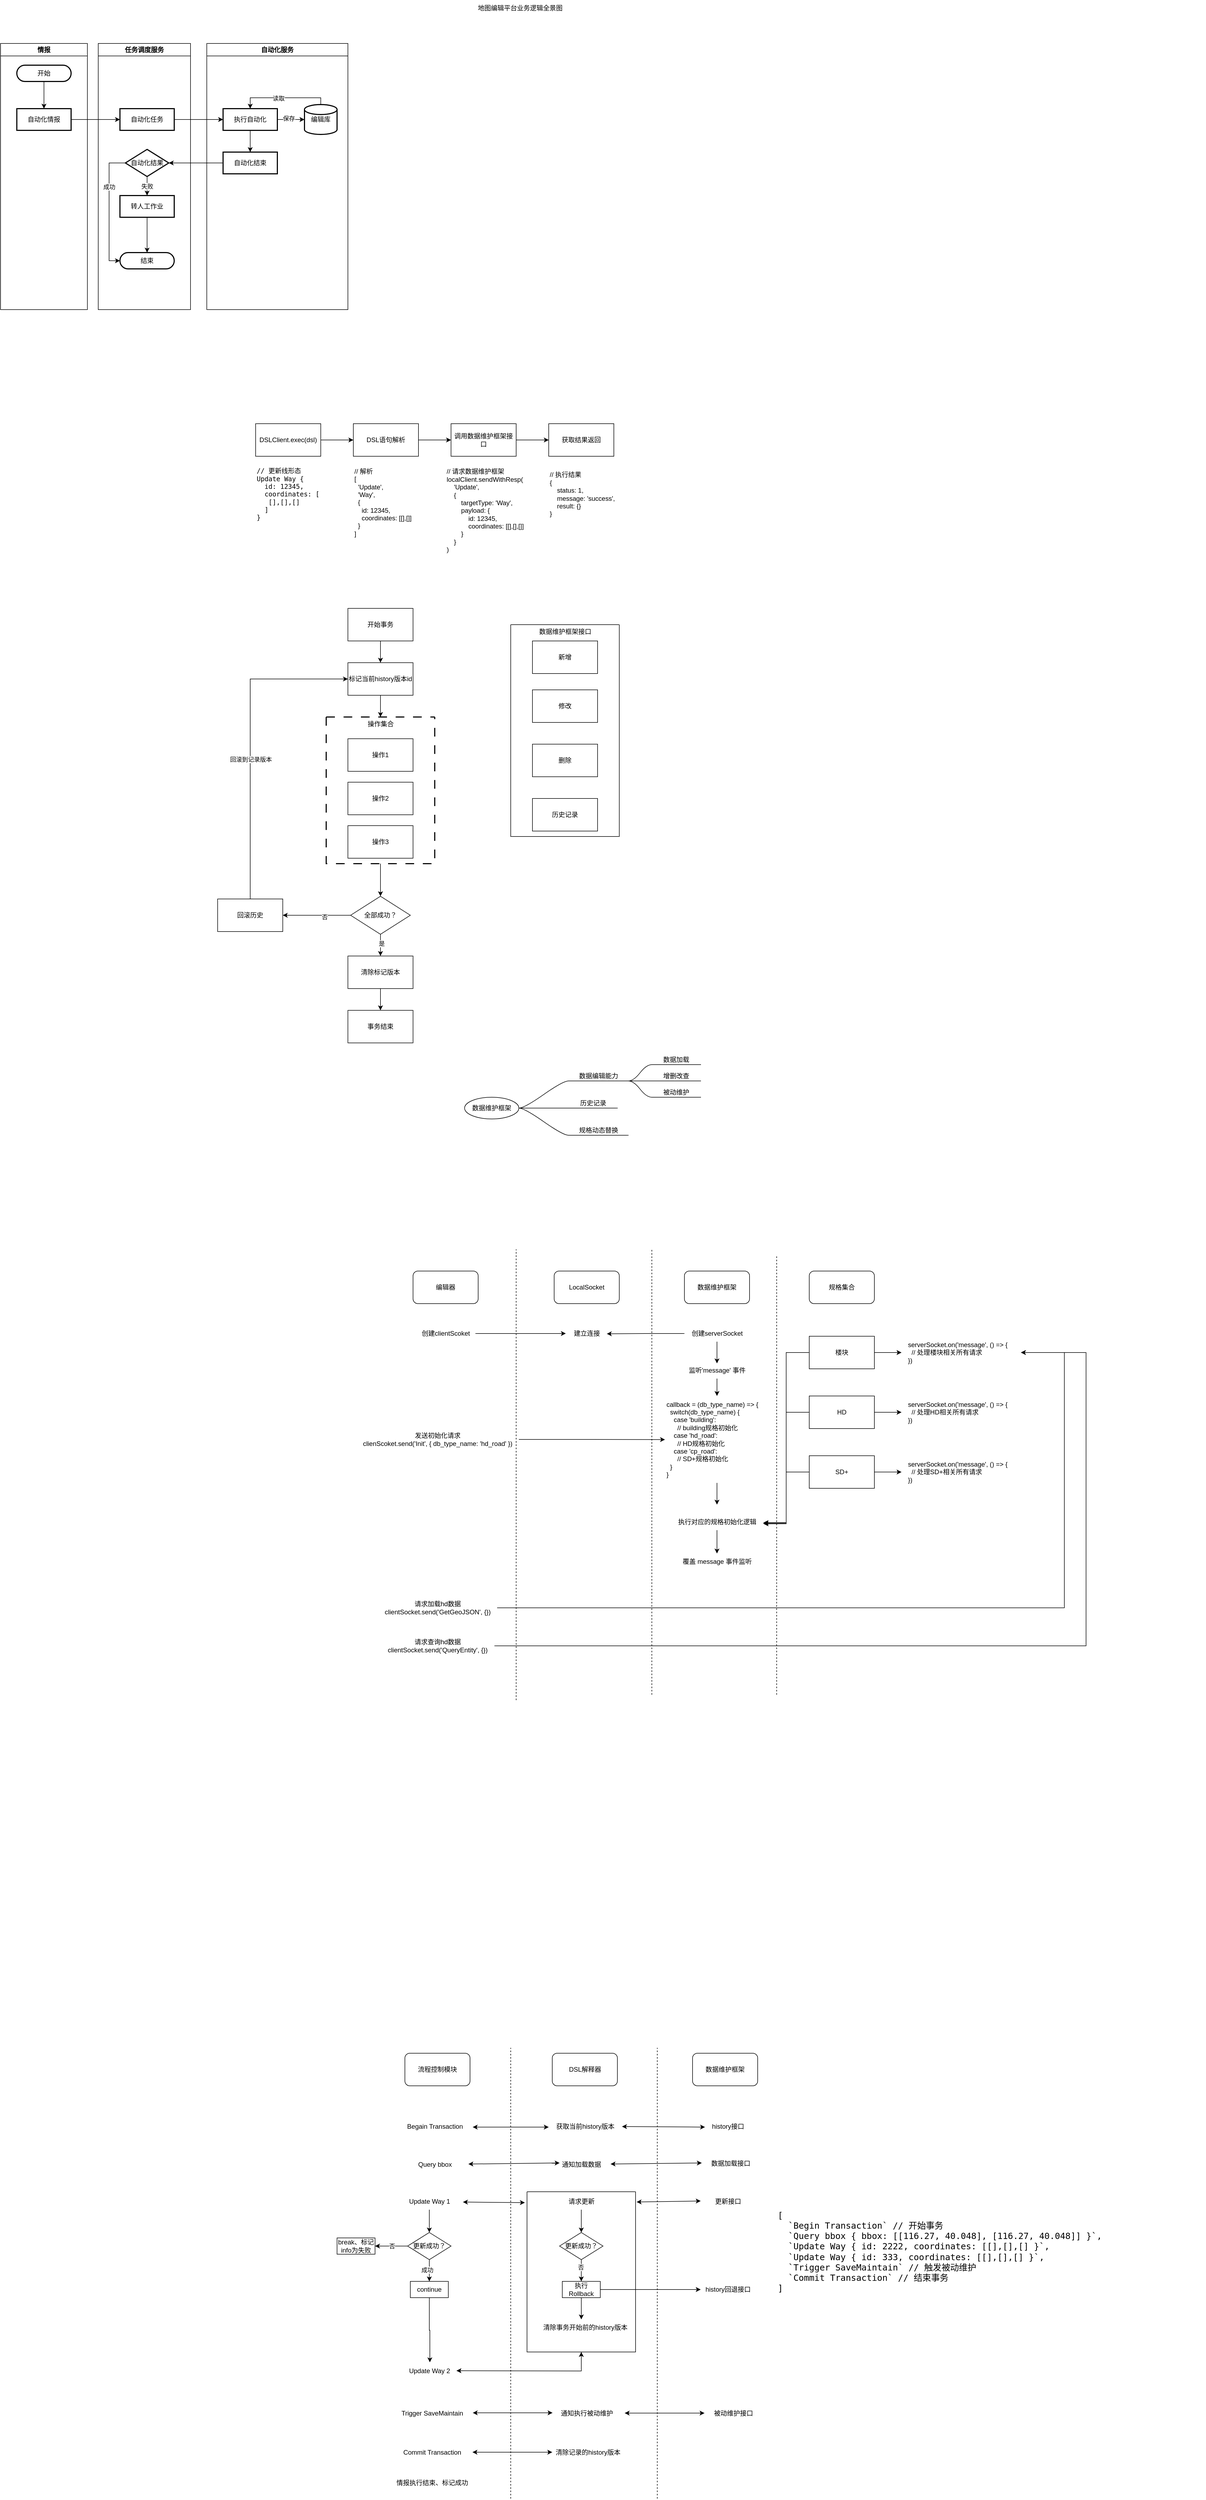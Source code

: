 <mxfile version="22.0.4" type="github">
  <diagram name="第 1 页" id="Mr3F32Vz5_e6f7zOzEb5">
    <mxGraphModel dx="1646" dy="790" grid="1" gridSize="10" guides="1" tooltips="1" connect="1" arrows="1" fold="1" page="0" pageScale="1" pageWidth="827" pageHeight="1169" math="0" shadow="0">
      <root>
        <mxCell id="0" />
        <mxCell id="1" parent="0" />
        <mxCell id="P0V6F3eWlAmmfz8dkcAB-1" value="情报" style="swimlane;whiteSpace=wrap;html=1;" parent="1" vertex="1">
          <mxGeometry x="90" y="200" width="160" height="490" as="geometry" />
        </mxCell>
        <mxCell id="P0V6F3eWlAmmfz8dkcAB-6" value="" style="edgeStyle=orthogonalEdgeStyle;rounded=0;orthogonalLoop=1;jettySize=auto;html=1;exitX=0.5;exitY=0.5;exitDx=0;exitDy=15;exitPerimeter=0;" parent="P0V6F3eWlAmmfz8dkcAB-1" source="P0V6F3eWlAmmfz8dkcAB-20" target="P0V6F3eWlAmmfz8dkcAB-5" edge="1">
          <mxGeometry relative="1" as="geometry">
            <mxPoint x="80" y="90" as="sourcePoint" />
          </mxGeometry>
        </mxCell>
        <mxCell id="P0V6F3eWlAmmfz8dkcAB-5" value="自动化情报" style="whiteSpace=wrap;html=1;strokeWidth=2;" parent="P0V6F3eWlAmmfz8dkcAB-1" vertex="1">
          <mxGeometry x="30" y="120" width="100" height="40" as="geometry" />
        </mxCell>
        <mxCell id="P0V6F3eWlAmmfz8dkcAB-20" value="开始" style="html=1;dashed=0;whiteSpace=wrap;shape=mxgraph.dfd.start;strokeWidth=2;" parent="P0V6F3eWlAmmfz8dkcAB-1" vertex="1">
          <mxGeometry x="30" y="40" width="100" height="30" as="geometry" />
        </mxCell>
        <mxCell id="P0V6F3eWlAmmfz8dkcAB-2" value="任务调度服务" style="swimlane;whiteSpace=wrap;html=1;" parent="1" vertex="1">
          <mxGeometry x="270" y="200" width="170" height="490" as="geometry" />
        </mxCell>
        <mxCell id="P0V6F3eWlAmmfz8dkcAB-9" value="自动化任务" style="whiteSpace=wrap;html=1;strokeWidth=2;" parent="P0V6F3eWlAmmfz8dkcAB-2" vertex="1">
          <mxGeometry x="40" y="120" width="100" height="40" as="geometry" />
        </mxCell>
        <mxCell id="P0V6F3eWlAmmfz8dkcAB-38" value="失败" style="edgeStyle=orthogonalEdgeStyle;rounded=0;orthogonalLoop=1;jettySize=auto;html=1;entryX=0.5;entryY=0;entryDx=0;entryDy=0;" parent="P0V6F3eWlAmmfz8dkcAB-2" source="P0V6F3eWlAmmfz8dkcAB-15" target="P0V6F3eWlAmmfz8dkcAB-16" edge="1">
          <mxGeometry relative="1" as="geometry" />
        </mxCell>
        <mxCell id="P0V6F3eWlAmmfz8dkcAB-39" style="edgeStyle=orthogonalEdgeStyle;rounded=0;orthogonalLoop=1;jettySize=auto;html=1;entryX=0;entryY=0.5;entryDx=0;entryDy=0;entryPerimeter=0;" parent="P0V6F3eWlAmmfz8dkcAB-2" source="P0V6F3eWlAmmfz8dkcAB-15" target="P0V6F3eWlAmmfz8dkcAB-25" edge="1">
          <mxGeometry relative="1" as="geometry">
            <mxPoint x="40" y="380" as="targetPoint" />
            <Array as="points">
              <mxPoint x="20" y="220" />
              <mxPoint x="20" y="400" />
            </Array>
          </mxGeometry>
        </mxCell>
        <mxCell id="P0V6F3eWlAmmfz8dkcAB-42" value="成功" style="edgeLabel;html=1;align=center;verticalAlign=middle;resizable=0;points=[];" parent="P0V6F3eWlAmmfz8dkcAB-39" vertex="1" connectable="0">
          <mxGeometry x="-0.362" relative="1" as="geometry">
            <mxPoint as="offset" />
          </mxGeometry>
        </mxCell>
        <mxCell id="P0V6F3eWlAmmfz8dkcAB-15" value="自动化结果" style="rhombus;whiteSpace=wrap;html=1;strokeWidth=2;" parent="P0V6F3eWlAmmfz8dkcAB-2" vertex="1">
          <mxGeometry x="50" y="195" width="80" height="50" as="geometry" />
        </mxCell>
        <mxCell id="P0V6F3eWlAmmfz8dkcAB-40" style="edgeStyle=orthogonalEdgeStyle;rounded=0;orthogonalLoop=1;jettySize=auto;html=1;entryX=0.5;entryY=0.5;entryDx=0;entryDy=-15;entryPerimeter=0;" parent="P0V6F3eWlAmmfz8dkcAB-2" source="P0V6F3eWlAmmfz8dkcAB-16" target="P0V6F3eWlAmmfz8dkcAB-25" edge="1">
          <mxGeometry relative="1" as="geometry">
            <mxPoint x="90" y="360" as="targetPoint" />
          </mxGeometry>
        </mxCell>
        <mxCell id="P0V6F3eWlAmmfz8dkcAB-16" value="转人工作业" style="whiteSpace=wrap;html=1;strokeWidth=2;" parent="P0V6F3eWlAmmfz8dkcAB-2" vertex="1">
          <mxGeometry x="40" y="280" width="100" height="40" as="geometry" />
        </mxCell>
        <mxCell id="P0V6F3eWlAmmfz8dkcAB-25" value="结束" style="html=1;dashed=0;whiteSpace=wrap;shape=mxgraph.dfd.start;strokeWidth=2;" parent="P0V6F3eWlAmmfz8dkcAB-2" vertex="1">
          <mxGeometry x="40" y="385" width="100" height="30" as="geometry" />
        </mxCell>
        <mxCell id="P0V6F3eWlAmmfz8dkcAB-3" value="自动化服务" style="swimlane;whiteSpace=wrap;html=1;" parent="1" vertex="1">
          <mxGeometry x="470" y="200" width="260" height="490" as="geometry" />
        </mxCell>
        <mxCell id="P0V6F3eWlAmmfz8dkcAB-36" style="edgeStyle=orthogonalEdgeStyle;rounded=0;orthogonalLoop=1;jettySize=auto;html=1;entryX=0.5;entryY=0;entryDx=0;entryDy=0;" parent="P0V6F3eWlAmmfz8dkcAB-3" source="P0V6F3eWlAmmfz8dkcAB-10" target="P0V6F3eWlAmmfz8dkcAB-13" edge="1">
          <mxGeometry relative="1" as="geometry" />
        </mxCell>
        <mxCell id="P0V6F3eWlAmmfz8dkcAB-10" value="执行自动化" style="whiteSpace=wrap;html=1;strokeWidth=2;" parent="P0V6F3eWlAmmfz8dkcAB-3" vertex="1">
          <mxGeometry x="30" y="120" width="100" height="40" as="geometry" />
        </mxCell>
        <mxCell id="P0V6F3eWlAmmfz8dkcAB-32" style="edgeStyle=orthogonalEdgeStyle;rounded=0;orthogonalLoop=1;jettySize=auto;html=1;entryX=0.5;entryY=0;entryDx=0;entryDy=0;" parent="P0V6F3eWlAmmfz8dkcAB-3" source="P0V6F3eWlAmmfz8dkcAB-12" target="P0V6F3eWlAmmfz8dkcAB-10" edge="1">
          <mxGeometry relative="1" as="geometry">
            <Array as="points">
              <mxPoint x="210" y="100" />
              <mxPoint x="80" y="100" />
            </Array>
          </mxGeometry>
        </mxCell>
        <mxCell id="P0V6F3eWlAmmfz8dkcAB-33" value="读取" style="edgeLabel;html=1;align=center;verticalAlign=middle;resizable=0;points=[];" parent="P0V6F3eWlAmmfz8dkcAB-32" vertex="1" connectable="0">
          <mxGeometry x="0.118" y="1" relative="1" as="geometry">
            <mxPoint as="offset" />
          </mxGeometry>
        </mxCell>
        <mxCell id="P0V6F3eWlAmmfz8dkcAB-12" value="编辑库" style="strokeWidth=2;html=1;shape=mxgraph.flowchart.database;whiteSpace=wrap;" parent="P0V6F3eWlAmmfz8dkcAB-3" vertex="1">
          <mxGeometry x="180" y="112.5" width="60" height="55" as="geometry" />
        </mxCell>
        <mxCell id="P0V6F3eWlAmmfz8dkcAB-13" value="自动化结束" style="whiteSpace=wrap;html=1;strokeWidth=2;" parent="P0V6F3eWlAmmfz8dkcAB-3" vertex="1">
          <mxGeometry x="30" y="200" width="100" height="40" as="geometry" />
        </mxCell>
        <mxCell id="P0V6F3eWlAmmfz8dkcAB-34" style="edgeStyle=orthogonalEdgeStyle;rounded=0;orthogonalLoop=1;jettySize=auto;html=1;entryX=0;entryY=0.5;entryDx=0;entryDy=0;entryPerimeter=0;" parent="P0V6F3eWlAmmfz8dkcAB-3" source="P0V6F3eWlAmmfz8dkcAB-10" target="P0V6F3eWlAmmfz8dkcAB-12" edge="1">
          <mxGeometry relative="1" as="geometry" />
        </mxCell>
        <mxCell id="P0V6F3eWlAmmfz8dkcAB-35" value="保存" style="edgeLabel;html=1;align=center;verticalAlign=middle;resizable=0;points=[];" parent="P0V6F3eWlAmmfz8dkcAB-34" vertex="1" connectable="0">
          <mxGeometry x="-0.187" y="2" relative="1" as="geometry">
            <mxPoint as="offset" />
          </mxGeometry>
        </mxCell>
        <mxCell id="P0V6F3eWlAmmfz8dkcAB-26" style="edgeStyle=orthogonalEdgeStyle;rounded=0;orthogonalLoop=1;jettySize=auto;html=1;entryX=0;entryY=0.5;entryDx=0;entryDy=0;" parent="1" source="P0V6F3eWlAmmfz8dkcAB-5" target="P0V6F3eWlAmmfz8dkcAB-9" edge="1">
          <mxGeometry relative="1" as="geometry" />
        </mxCell>
        <mxCell id="P0V6F3eWlAmmfz8dkcAB-27" style="edgeStyle=orthogonalEdgeStyle;rounded=0;orthogonalLoop=1;jettySize=auto;html=1;entryX=0;entryY=0.5;entryDx=0;entryDy=0;" parent="1" source="P0V6F3eWlAmmfz8dkcAB-9" target="P0V6F3eWlAmmfz8dkcAB-10" edge="1">
          <mxGeometry relative="1" as="geometry" />
        </mxCell>
        <mxCell id="P0V6F3eWlAmmfz8dkcAB-37" style="edgeStyle=orthogonalEdgeStyle;rounded=0;orthogonalLoop=1;jettySize=auto;html=1;entryX=1;entryY=0.5;entryDx=0;entryDy=0;" parent="1" source="P0V6F3eWlAmmfz8dkcAB-13" target="P0V6F3eWlAmmfz8dkcAB-15" edge="1">
          <mxGeometry relative="1" as="geometry" />
        </mxCell>
        <mxCell id="P0V6F3eWlAmmfz8dkcAB-44" value="" style="shape=image;verticalLabelPosition=bottom;labelBackgroundColor=default;verticalAlign=top;aspect=fixed;imageAspect=0;image=https://cooper.didichuxing.com/cooper_gateway/cn/shimo-images/IU0cxtakfRY2n1bA/image.png;" parent="1" vertex="1">
          <mxGeometry x="810" y="180" width="473.02" height="510" as="geometry" />
        </mxCell>
        <mxCell id="P0V6F3eWlAmmfz8dkcAB-45" value="地图编辑平台业务逻辑全景图" style="text;html=1;align=center;verticalAlign=middle;resizable=0;points=[];autosize=1;strokeColor=none;fillColor=none;" parent="1" vertex="1">
          <mxGeometry x="956.51" y="120" width="180" height="30" as="geometry" />
        </mxCell>
        <mxCell id="xdBdosAJg7TIqL1UwMAW-22" style="edgeStyle=orthogonalEdgeStyle;rounded=0;orthogonalLoop=1;jettySize=auto;html=1;entryX=0;entryY=0.5;entryDx=0;entryDy=0;" edge="1" parent="1" source="xdBdosAJg7TIqL1UwMAW-7" target="xdBdosAJg7TIqL1UwMAW-15">
          <mxGeometry relative="1" as="geometry" />
        </mxCell>
        <mxCell id="xdBdosAJg7TIqL1UwMAW-7" value="DSLClient.exec(dsl)" style="whiteSpace=wrap;html=1;" vertex="1" parent="1">
          <mxGeometry x="560" y="900" width="120" height="60" as="geometry" />
        </mxCell>
        <mxCell id="xdBdosAJg7TIqL1UwMAW-23" style="edgeStyle=orthogonalEdgeStyle;rounded=0;orthogonalLoop=1;jettySize=auto;html=1;" edge="1" parent="1" source="xdBdosAJg7TIqL1UwMAW-15" target="xdBdosAJg7TIqL1UwMAW-16">
          <mxGeometry relative="1" as="geometry" />
        </mxCell>
        <mxCell id="xdBdosAJg7TIqL1UwMAW-15" value="DSL语句解析" style="whiteSpace=wrap;html=1;" vertex="1" parent="1">
          <mxGeometry x="740" y="900" width="120" height="60" as="geometry" />
        </mxCell>
        <mxCell id="xdBdosAJg7TIqL1UwMAW-24" style="edgeStyle=orthogonalEdgeStyle;rounded=0;orthogonalLoop=1;jettySize=auto;html=1;entryX=0;entryY=0.5;entryDx=0;entryDy=0;" edge="1" parent="1" source="xdBdosAJg7TIqL1UwMAW-16" target="xdBdosAJg7TIqL1UwMAW-17">
          <mxGeometry relative="1" as="geometry" />
        </mxCell>
        <mxCell id="xdBdosAJg7TIqL1UwMAW-16" value="调用数据维护框架接口" style="whiteSpace=wrap;html=1;" vertex="1" parent="1">
          <mxGeometry x="920" y="900" width="120" height="60" as="geometry" />
        </mxCell>
        <mxCell id="xdBdosAJg7TIqL1UwMAW-17" value="获取结果返回" style="whiteSpace=wrap;html=1;" vertex="1" parent="1">
          <mxGeometry x="1100" y="900" width="120" height="60" as="geometry" />
        </mxCell>
        <mxCell id="xdBdosAJg7TIqL1UwMAW-18" value="&lt;pre&gt;// 更新线形态&lt;br&gt;Update Way {&lt;br&gt;  id: 12345,&lt;br&gt;  coordinates: [&lt;br/&gt;   [],[],[]&lt;br/&gt;  ]&lt;br/&gt;}&lt;/pre&gt;" style="text;html=1;align=left;verticalAlign=middle;resizable=0;points=[];autosize=1;strokeColor=none;fillColor=none;" vertex="1" parent="1">
          <mxGeometry x="560" y="960" width="140" height="140" as="geometry" />
        </mxCell>
        <mxCell id="xdBdosAJg7TIqL1UwMAW-19" value="// 解析&lt;br&gt;[&lt;br&gt;&amp;nbsp; &#39;Update&#39;,&lt;br&gt;&amp;nbsp; &#39;Way&#39;,&lt;br&gt;&amp;nbsp; {&lt;br&gt;&amp;nbsp; &amp;nbsp; id: 12345,&lt;br&gt;&amp;nbsp; &amp;nbsp; coordinates: [[],[]]&lt;br&gt;&amp;nbsp; }&lt;br&gt;]" style="text;html=1;align=left;verticalAlign=middle;resizable=0;points=[];autosize=1;strokeColor=none;fillColor=none;" vertex="1" parent="1">
          <mxGeometry x="740" y="975" width="130" height="140" as="geometry" />
        </mxCell>
        <mxCell id="xdBdosAJg7TIqL1UwMAW-20" value="// 请求数据维护框架&lt;br&gt;localClient.sendWithResp(&lt;br&gt;&amp;nbsp; &amp;nbsp; &#39;Update&#39;,&lt;br&gt;&amp;nbsp; &amp;nbsp; {&lt;br&gt;&amp;nbsp; &amp;nbsp; &amp;nbsp; &amp;nbsp; targetType: &#39;Way&#39;,&lt;br&gt;&amp;nbsp; &amp;nbsp; &amp;nbsp; &amp;nbsp; payload: {&lt;br&gt;&amp;nbsp; &amp;nbsp; &amp;nbsp; &amp;nbsp; &amp;nbsp; &amp;nbsp; id: 12345,&lt;br&gt;&amp;nbsp; &amp;nbsp; &amp;nbsp; &amp;nbsp; &amp;nbsp; &amp;nbsp; coordinates: [[],[],[]]&lt;br&gt;&amp;nbsp; &amp;nbsp; &amp;nbsp; &amp;nbsp; }&lt;br&gt;&amp;nbsp; &amp;nbsp; }&amp;nbsp;&lt;br&gt;)" style="text;html=1;align=left;verticalAlign=middle;resizable=0;points=[];autosize=1;strokeColor=none;fillColor=none;" vertex="1" parent="1">
          <mxGeometry x="910" y="975" width="170" height="170" as="geometry" />
        </mxCell>
        <mxCell id="xdBdosAJg7TIqL1UwMAW-21" value="// 执行结果&lt;br&gt;{&lt;br&gt;&amp;nbsp; &amp;nbsp; status: 1,&lt;br&gt;&amp;nbsp; &amp;nbsp; message: &#39;success&#39;,&lt;br&gt;&amp;nbsp; &amp;nbsp; result: {}&lt;br&gt;}" style="text;html=1;align=left;verticalAlign=middle;resizable=0;points=[];autosize=1;strokeColor=none;fillColor=none;" vertex="1" parent="1">
          <mxGeometry x="1100" y="980" width="140" height="100" as="geometry" />
        </mxCell>
        <mxCell id="xdBdosAJg7TIqL1UwMAW-26" value="" style="swimlane;startSize=0;" vertex="1" parent="1">
          <mxGeometry x="1030" y="1270" width="200" height="390" as="geometry" />
        </mxCell>
        <mxCell id="xdBdosAJg7TIqL1UwMAW-27" value="新增" style="whiteSpace=wrap;html=1;" vertex="1" parent="xdBdosAJg7TIqL1UwMAW-26">
          <mxGeometry x="40" y="30" width="120" height="60" as="geometry" />
        </mxCell>
        <mxCell id="xdBdosAJg7TIqL1UwMAW-28" value="修改" style="whiteSpace=wrap;html=1;" vertex="1" parent="xdBdosAJg7TIqL1UwMAW-26">
          <mxGeometry x="40" y="120" width="120" height="60" as="geometry" />
        </mxCell>
        <mxCell id="xdBdosAJg7TIqL1UwMAW-29" value="删除" style="whiteSpace=wrap;html=1;" vertex="1" parent="xdBdosAJg7TIqL1UwMAW-26">
          <mxGeometry x="40" y="220" width="120" height="60" as="geometry" />
        </mxCell>
        <mxCell id="xdBdosAJg7TIqL1UwMAW-30" value="历史记录" style="whiteSpace=wrap;html=1;" vertex="1" parent="xdBdosAJg7TIqL1UwMAW-26">
          <mxGeometry x="40" y="320" width="120" height="60" as="geometry" />
        </mxCell>
        <mxCell id="xdBdosAJg7TIqL1UwMAW-32" value="数据维护框架接口" style="text;html=1;align=center;verticalAlign=middle;resizable=0;points=[];autosize=1;strokeColor=none;fillColor=none;" vertex="1" parent="xdBdosAJg7TIqL1UwMAW-26">
          <mxGeometry x="40" y="-2" width="120" height="30" as="geometry" />
        </mxCell>
        <mxCell id="xdBdosAJg7TIqL1UwMAW-52" style="edgeStyle=orthogonalEdgeStyle;rounded=0;orthogonalLoop=1;jettySize=auto;html=1;entryX=0.5;entryY=0;entryDx=0;entryDy=0;" edge="1" parent="1" source="xdBdosAJg7TIqL1UwMAW-33" target="xdBdosAJg7TIqL1UwMAW-40">
          <mxGeometry relative="1" as="geometry" />
        </mxCell>
        <mxCell id="xdBdosAJg7TIqL1UwMAW-33" value="标记当前history版本id" style="whiteSpace=wrap;html=1;" vertex="1" parent="1">
          <mxGeometry x="730" y="1340" width="120" height="60" as="geometry" />
        </mxCell>
        <mxCell id="xdBdosAJg7TIqL1UwMAW-51" style="edgeStyle=orthogonalEdgeStyle;rounded=0;orthogonalLoop=1;jettySize=auto;html=1;exitX=0.5;exitY=1;exitDx=0;exitDy=0;entryX=0.5;entryY=0;entryDx=0;entryDy=0;" edge="1" parent="1" source="xdBdosAJg7TIqL1UwMAW-36" target="xdBdosAJg7TIqL1UwMAW-33">
          <mxGeometry relative="1" as="geometry" />
        </mxCell>
        <mxCell id="xdBdosAJg7TIqL1UwMAW-36" value="&lt;div data-language=&quot;plain&quot; class=&quot;ql-code-block ql-authorBlock-undefined ql-long-undefined&quot;&gt;开始事务&lt;/div&gt;" style="whiteSpace=wrap;html=1;" vertex="1" parent="1">
          <mxGeometry x="730" y="1240" width="120" height="60" as="geometry" />
        </mxCell>
        <mxCell id="xdBdosAJg7TIqL1UwMAW-42" style="edgeStyle=orthogonalEdgeStyle;rounded=0;orthogonalLoop=1;jettySize=auto;html=1;entryX=0.5;entryY=0;entryDx=0;entryDy=0;" edge="1" parent="1" source="xdBdosAJg7TIqL1UwMAW-40" target="xdBdosAJg7TIqL1UwMAW-41">
          <mxGeometry relative="1" as="geometry" />
        </mxCell>
        <mxCell id="xdBdosAJg7TIqL1UwMAW-40" value="" style="swimlane;startSize=0;dashed=1;dashPattern=8 8;strokeWidth=2;" vertex="1" parent="1">
          <mxGeometry x="690" y="1440" width="200" height="270" as="geometry" />
        </mxCell>
        <mxCell id="xdBdosAJg7TIqL1UwMAW-37" value="&lt;div data-language=&quot;plain&quot; class=&quot;ql-code-block ql-authorBlock-undefined ql-long-undefined&quot;&gt;操作1&lt;/div&gt;" style="whiteSpace=wrap;html=1;" vertex="1" parent="xdBdosAJg7TIqL1UwMAW-40">
          <mxGeometry x="40" y="40" width="120" height="60" as="geometry" />
        </mxCell>
        <mxCell id="xdBdosAJg7TIqL1UwMAW-38" value="&lt;div data-language=&quot;plain&quot; class=&quot;ql-code-block ql-authorBlock-undefined ql-long-undefined&quot;&gt;操作2&lt;/div&gt;" style="whiteSpace=wrap;html=1;" vertex="1" parent="xdBdosAJg7TIqL1UwMAW-40">
          <mxGeometry x="40" y="120" width="120" height="60" as="geometry" />
        </mxCell>
        <mxCell id="xdBdosAJg7TIqL1UwMAW-39" value="&lt;div data-language=&quot;plain&quot; class=&quot;ql-code-block ql-authorBlock-undefined ql-long-undefined&quot;&gt;操作3&lt;/div&gt;" style="whiteSpace=wrap;html=1;" vertex="1" parent="xdBdosAJg7TIqL1UwMAW-40">
          <mxGeometry x="40" y="200" width="120" height="60" as="geometry" />
        </mxCell>
        <mxCell id="xdBdosAJg7TIqL1UwMAW-59" value="操作集合" style="text;html=1;align=center;verticalAlign=middle;resizable=0;points=[];autosize=1;strokeColor=none;fillColor=none;" vertex="1" parent="xdBdosAJg7TIqL1UwMAW-40">
          <mxGeometry x="65" y="-2" width="70" height="30" as="geometry" />
        </mxCell>
        <mxCell id="xdBdosAJg7TIqL1UwMAW-43" style="edgeStyle=orthogonalEdgeStyle;rounded=0;orthogonalLoop=1;jettySize=auto;html=1;entryX=0.5;entryY=0;entryDx=0;entryDy=0;" edge="1" parent="1" source="xdBdosAJg7TIqL1UwMAW-41" target="xdBdosAJg7TIqL1UwMAW-45">
          <mxGeometry relative="1" as="geometry">
            <mxPoint x="790" y="1880" as="targetPoint" />
          </mxGeometry>
        </mxCell>
        <mxCell id="xdBdosAJg7TIqL1UwMAW-48" value="是" style="edgeLabel;html=1;align=center;verticalAlign=middle;resizable=0;points=[];" vertex="1" connectable="0" parent="xdBdosAJg7TIqL1UwMAW-43">
          <mxGeometry x="-0.15" y="2" relative="1" as="geometry">
            <mxPoint as="offset" />
          </mxGeometry>
        </mxCell>
        <mxCell id="xdBdosAJg7TIqL1UwMAW-44" style="edgeStyle=orthogonalEdgeStyle;rounded=0;orthogonalLoop=1;jettySize=auto;html=1;entryX=1;entryY=0.5;entryDx=0;entryDy=0;" edge="1" parent="1" source="xdBdosAJg7TIqL1UwMAW-41" target="xdBdosAJg7TIqL1UwMAW-50">
          <mxGeometry relative="1" as="geometry">
            <mxPoint x="640" y="1805" as="targetPoint" />
          </mxGeometry>
        </mxCell>
        <mxCell id="xdBdosAJg7TIqL1UwMAW-49" value="否" style="edgeLabel;html=1;align=center;verticalAlign=middle;resizable=0;points=[];" vertex="1" connectable="0" parent="xdBdosAJg7TIqL1UwMAW-44">
          <mxGeometry x="-0.225" y="3" relative="1" as="geometry">
            <mxPoint as="offset" />
          </mxGeometry>
        </mxCell>
        <mxCell id="xdBdosAJg7TIqL1UwMAW-41" value="全部成功？" style="rhombus;whiteSpace=wrap;html=1;" vertex="1" parent="1">
          <mxGeometry x="735" y="1770" width="110" height="70" as="geometry" />
        </mxCell>
        <mxCell id="xdBdosAJg7TIqL1UwMAW-46" style="edgeStyle=orthogonalEdgeStyle;rounded=0;orthogonalLoop=1;jettySize=auto;html=1;" edge="1" parent="1" source="xdBdosAJg7TIqL1UwMAW-45" target="xdBdosAJg7TIqL1UwMAW-47">
          <mxGeometry relative="1" as="geometry">
            <mxPoint x="790" y="1980" as="targetPoint" />
          </mxGeometry>
        </mxCell>
        <mxCell id="xdBdosAJg7TIqL1UwMAW-45" value="清除标记版本" style="whiteSpace=wrap;html=1;" vertex="1" parent="1">
          <mxGeometry x="730" y="1880" width="120" height="60" as="geometry" />
        </mxCell>
        <mxCell id="xdBdosAJg7TIqL1UwMAW-47" value="事务结束" style="whiteSpace=wrap;html=1;" vertex="1" parent="1">
          <mxGeometry x="730" y="1980" width="120" height="60" as="geometry" />
        </mxCell>
        <mxCell id="xdBdosAJg7TIqL1UwMAW-57" style="edgeStyle=orthogonalEdgeStyle;rounded=0;orthogonalLoop=1;jettySize=auto;html=1;entryX=0;entryY=0.5;entryDx=0;entryDy=0;" edge="1" parent="1" source="xdBdosAJg7TIqL1UwMAW-50" target="xdBdosAJg7TIqL1UwMAW-33">
          <mxGeometry relative="1" as="geometry">
            <Array as="points">
              <mxPoint x="550" y="1370" />
            </Array>
          </mxGeometry>
        </mxCell>
        <mxCell id="xdBdosAJg7TIqL1UwMAW-58" value="回滚到记录版本" style="edgeLabel;html=1;align=center;verticalAlign=middle;resizable=0;points=[];" vertex="1" connectable="0" parent="xdBdosAJg7TIqL1UwMAW-57">
          <mxGeometry x="-0.119" y="-1" relative="1" as="geometry">
            <mxPoint as="offset" />
          </mxGeometry>
        </mxCell>
        <mxCell id="xdBdosAJg7TIqL1UwMAW-50" value="回滚历史" style="whiteSpace=wrap;html=1;" vertex="1" parent="1">
          <mxGeometry x="490" y="1775" width="120" height="60" as="geometry" />
        </mxCell>
        <mxCell id="xdBdosAJg7TIqL1UwMAW-66" style="edgeStyle=entityRelationEdgeStyle;rounded=0;orthogonalLoop=1;jettySize=auto;html=1;startArrow=none;endArrow=none;segment=10;curved=1;sourcePerimeterSpacing=0;targetPerimeterSpacing=0;entryX=0;entryY=1;entryDx=0;entryDy=0;" edge="1" parent="1" source="xdBdosAJg7TIqL1UwMAW-61" target="xdBdosAJg7TIqL1UwMAW-64">
          <mxGeometry relative="1" as="geometry" />
        </mxCell>
        <mxCell id="xdBdosAJg7TIqL1UwMAW-67" style="edgeStyle=entityRelationEdgeStyle;rounded=0;orthogonalLoop=1;jettySize=auto;html=1;startArrow=none;endArrow=none;segment=10;curved=1;sourcePerimeterSpacing=0;targetPerimeterSpacing=0;entryX=0;entryY=1;entryDx=0;entryDy=0;" edge="1" parent="1" source="xdBdosAJg7TIqL1UwMAW-61" target="xdBdosAJg7TIqL1UwMAW-65">
          <mxGeometry relative="1" as="geometry" />
        </mxCell>
        <mxCell id="xdBdosAJg7TIqL1UwMAW-61" value="数据维护框架" style="ellipse;whiteSpace=wrap;html=1;align=center;newEdgeStyle={&quot;edgeStyle&quot;:&quot;entityRelationEdgeStyle&quot;,&quot;startArrow&quot;:&quot;none&quot;,&quot;endArrow&quot;:&quot;none&quot;,&quot;segment&quot;:10,&quot;curved&quot;:1,&quot;sourcePerimeterSpacing&quot;:0,&quot;targetPerimeterSpacing&quot;:0};treeFolding=1;treeMoving=1;" vertex="1" parent="1">
          <mxGeometry x="945" y="2140" width="100" height="40" as="geometry" />
        </mxCell>
        <mxCell id="xdBdosAJg7TIqL1UwMAW-71" style="edgeStyle=entityRelationEdgeStyle;rounded=0;orthogonalLoop=1;jettySize=auto;html=1;startArrow=none;endArrow=none;segment=10;curved=1;sourcePerimeterSpacing=0;targetPerimeterSpacing=0;exitX=1;exitY=1;exitDx=0;exitDy=0;entryX=0;entryY=1;entryDx=0;entryDy=0;" edge="1" parent="1" source="xdBdosAJg7TIqL1UwMAW-62" target="xdBdosAJg7TIqL1UwMAW-68">
          <mxGeometry relative="1" as="geometry" />
        </mxCell>
        <mxCell id="xdBdosAJg7TIqL1UwMAW-72" style="edgeStyle=entityRelationEdgeStyle;rounded=0;orthogonalLoop=1;jettySize=auto;html=1;startArrow=none;endArrow=none;segment=10;curved=1;sourcePerimeterSpacing=0;targetPerimeterSpacing=0;entryX=0;entryY=1;entryDx=0;entryDy=0;" edge="1" parent="1" source="xdBdosAJg7TIqL1UwMAW-62" target="xdBdosAJg7TIqL1UwMAW-69">
          <mxGeometry relative="1" as="geometry" />
        </mxCell>
        <mxCell id="xdBdosAJg7TIqL1UwMAW-73" style="edgeStyle=entityRelationEdgeStyle;rounded=0;orthogonalLoop=1;jettySize=auto;html=1;startArrow=none;endArrow=none;segment=10;curved=1;sourcePerimeterSpacing=0;targetPerimeterSpacing=0;entryX=0;entryY=1;entryDx=0;entryDy=0;" edge="1" parent="1" source="xdBdosAJg7TIqL1UwMAW-62" target="xdBdosAJg7TIqL1UwMAW-70">
          <mxGeometry relative="1" as="geometry" />
        </mxCell>
        <mxCell id="xdBdosAJg7TIqL1UwMAW-62" value="数据编辑能力" style="whiteSpace=wrap;html=1;shape=partialRectangle;top=0;left=0;bottom=1;right=0;points=[[0,1],[1,1]];fillColor=none;align=center;verticalAlign=bottom;routingCenterY=0.5;snapToPoint=1;recursiveResize=0;autosize=1;treeFolding=1;treeMoving=1;newEdgeStyle={&quot;edgeStyle&quot;:&quot;entityRelationEdgeStyle&quot;,&quot;startArrow&quot;:&quot;none&quot;,&quot;endArrow&quot;:&quot;none&quot;,&quot;segment&quot;:10,&quot;curved&quot;:1,&quot;sourcePerimeterSpacing&quot;:0,&quot;targetPerimeterSpacing&quot;:0};" vertex="1" parent="1">
          <mxGeometry x="1136.51" y="2080" width="110" height="30" as="geometry" />
        </mxCell>
        <mxCell id="xdBdosAJg7TIqL1UwMAW-63" value="" style="edgeStyle=entityRelationEdgeStyle;startArrow=none;endArrow=none;segment=10;curved=1;sourcePerimeterSpacing=0;targetPerimeterSpacing=0;rounded=0;exitX=1;exitY=0.5;exitDx=0;exitDy=0;" edge="1" target="xdBdosAJg7TIqL1UwMAW-62" parent="1" source="xdBdosAJg7TIqL1UwMAW-61">
          <mxGeometry relative="1" as="geometry">
            <mxPoint x="1110" y="2150" as="sourcePoint" />
          </mxGeometry>
        </mxCell>
        <mxCell id="xdBdosAJg7TIqL1UwMAW-64" value="历史记录" style="whiteSpace=wrap;html=1;shape=partialRectangle;top=0;left=0;bottom=1;right=0;points=[[0,1],[1,1]];fillColor=none;align=center;verticalAlign=bottom;routingCenterY=0.5;snapToPoint=1;recursiveResize=0;autosize=1;treeFolding=1;treeMoving=1;newEdgeStyle={&quot;edgeStyle&quot;:&quot;entityRelationEdgeStyle&quot;,&quot;startArrow&quot;:&quot;none&quot;,&quot;endArrow&quot;:&quot;none&quot;,&quot;segment&quot;:10,&quot;curved&quot;:1,&quot;sourcePerimeterSpacing&quot;:0,&quot;targetPerimeterSpacing&quot;:0};" vertex="1" parent="1">
          <mxGeometry x="1136.51" y="2130" width="90" height="30" as="geometry" />
        </mxCell>
        <mxCell id="xdBdosAJg7TIqL1UwMAW-65" value="规格动态替换" style="whiteSpace=wrap;html=1;shape=partialRectangle;top=0;left=0;bottom=1;right=0;points=[[0,1],[1,1]];fillColor=none;align=center;verticalAlign=bottom;routingCenterY=0.5;snapToPoint=1;recursiveResize=0;autosize=1;treeFolding=1;treeMoving=1;newEdgeStyle={&quot;edgeStyle&quot;:&quot;entityRelationEdgeStyle&quot;,&quot;startArrow&quot;:&quot;none&quot;,&quot;endArrow&quot;:&quot;none&quot;,&quot;segment&quot;:10,&quot;curved&quot;:1,&quot;sourcePerimeterSpacing&quot;:0,&quot;targetPerimeterSpacing&quot;:0};" vertex="1" parent="1">
          <mxGeometry x="1136.51" y="2180" width="110" height="30" as="geometry" />
        </mxCell>
        <mxCell id="xdBdosAJg7TIqL1UwMAW-68" value="数据加载" style="whiteSpace=wrap;html=1;shape=partialRectangle;top=0;left=0;bottom=1;right=0;points=[[0,1],[1,1]];fillColor=none;align=center;verticalAlign=bottom;routingCenterY=0.5;snapToPoint=1;recursiveResize=0;autosize=1;treeFolding=1;treeMoving=1;newEdgeStyle={&quot;edgeStyle&quot;:&quot;entityRelationEdgeStyle&quot;,&quot;startArrow&quot;:&quot;none&quot;,&quot;endArrow&quot;:&quot;none&quot;,&quot;segment&quot;:10,&quot;curved&quot;:1,&quot;sourcePerimeterSpacing&quot;:0,&quot;targetPerimeterSpacing&quot;:0};" vertex="1" parent="1">
          <mxGeometry x="1290" y="2050" width="90" height="30" as="geometry" />
        </mxCell>
        <mxCell id="xdBdosAJg7TIqL1UwMAW-69" value="增删改查" style="whiteSpace=wrap;html=1;shape=partialRectangle;top=0;left=0;bottom=1;right=0;points=[[0,1],[1,1]];fillColor=none;align=center;verticalAlign=bottom;routingCenterY=0.5;snapToPoint=1;recursiveResize=0;autosize=1;treeFolding=1;treeMoving=1;newEdgeStyle={&quot;edgeStyle&quot;:&quot;entityRelationEdgeStyle&quot;,&quot;startArrow&quot;:&quot;none&quot;,&quot;endArrow&quot;:&quot;none&quot;,&quot;segment&quot;:10,&quot;curved&quot;:1,&quot;sourcePerimeterSpacing&quot;:0,&quot;targetPerimeterSpacing&quot;:0};" vertex="1" parent="1">
          <mxGeometry x="1290" y="2080" width="90" height="30" as="geometry" />
        </mxCell>
        <mxCell id="xdBdosAJg7TIqL1UwMAW-70" value="被动维护" style="whiteSpace=wrap;html=1;shape=partialRectangle;top=0;left=0;bottom=1;right=0;points=[[0,1],[1,1]];fillColor=none;align=center;verticalAlign=bottom;routingCenterY=0.5;snapToPoint=1;recursiveResize=0;autosize=1;treeFolding=1;treeMoving=1;newEdgeStyle={&quot;edgeStyle&quot;:&quot;entityRelationEdgeStyle&quot;,&quot;startArrow&quot;:&quot;none&quot;,&quot;endArrow&quot;:&quot;none&quot;,&quot;segment&quot;:10,&quot;curved&quot;:1,&quot;sourcePerimeterSpacing&quot;:0,&quot;targetPerimeterSpacing&quot;:0};" vertex="1" parent="1">
          <mxGeometry x="1290" y="2110" width="90" height="30" as="geometry" />
        </mxCell>
        <mxCell id="xdBdosAJg7TIqL1UwMAW-79" value="编辑器" style="rounded=1;whiteSpace=wrap;html=1;" vertex="1" parent="1">
          <mxGeometry x="850" y="2460" width="120" height="60" as="geometry" />
        </mxCell>
        <mxCell id="xdBdosAJg7TIqL1UwMAW-80" value="数据维护框架" style="rounded=1;whiteSpace=wrap;html=1;" vertex="1" parent="1">
          <mxGeometry x="1350" y="2460" width="120" height="60" as="geometry" />
        </mxCell>
        <mxCell id="xdBdosAJg7TIqL1UwMAW-81" value="" style="endArrow=none;dashed=1;html=1;rounded=0;" edge="1" parent="1">
          <mxGeometry width="50" height="50" relative="1" as="geometry">
            <mxPoint x="1040" y="3250" as="sourcePoint" />
            <mxPoint x="1040" y="2420" as="targetPoint" />
          </mxGeometry>
        </mxCell>
        <mxCell id="xdBdosAJg7TIqL1UwMAW-83" value="创建clientScoket" style="text;html=1;align=center;verticalAlign=middle;resizable=0;points=[];autosize=1;strokeColor=none;fillColor=none;" vertex="1" parent="1">
          <mxGeometry x="855" y="2560" width="110" height="30" as="geometry" />
        </mxCell>
        <mxCell id="xdBdosAJg7TIqL1UwMAW-84" value="LocalSocket" style="rounded=1;whiteSpace=wrap;html=1;" vertex="1" parent="1">
          <mxGeometry x="1110" y="2460" width="120" height="60" as="geometry" />
        </mxCell>
        <mxCell id="xdBdosAJg7TIqL1UwMAW-85" value="" style="endArrow=none;dashed=1;html=1;rounded=0;" edge="1" parent="1">
          <mxGeometry width="50" height="50" relative="1" as="geometry">
            <mxPoint x="1290" y="3240" as="sourcePoint" />
            <mxPoint x="1290" y="2420" as="targetPoint" />
          </mxGeometry>
        </mxCell>
        <mxCell id="xdBdosAJg7TIqL1UwMAW-90" style="edgeStyle=orthogonalEdgeStyle;rounded=0;orthogonalLoop=1;jettySize=auto;html=1;" edge="1" parent="1" source="xdBdosAJg7TIqL1UwMAW-86">
          <mxGeometry relative="1" as="geometry">
            <mxPoint x="1410" y="2630" as="targetPoint" />
          </mxGeometry>
        </mxCell>
        <mxCell id="xdBdosAJg7TIqL1UwMAW-86" value="创建serverSocket" style="text;html=1;align=center;verticalAlign=middle;resizable=0;points=[];autosize=1;strokeColor=none;fillColor=none;" vertex="1" parent="1">
          <mxGeometry x="1350" y="2560" width="120" height="30" as="geometry" />
        </mxCell>
        <mxCell id="xdBdosAJg7TIqL1UwMAW-87" value="建立连接" style="text;html=1;align=center;verticalAlign=middle;resizable=0;points=[];autosize=1;strokeColor=none;fillColor=none;" vertex="1" parent="1">
          <mxGeometry x="1135" y="2560" width="70" height="30" as="geometry" />
        </mxCell>
        <mxCell id="xdBdosAJg7TIqL1UwMAW-88" style="edgeStyle=orthogonalEdgeStyle;rounded=0;orthogonalLoop=1;jettySize=auto;html=1;entryX=-0.05;entryY=0.498;entryDx=0;entryDy=0;entryPerimeter=0;" edge="1" parent="1" source="xdBdosAJg7TIqL1UwMAW-83" target="xdBdosAJg7TIqL1UwMAW-87">
          <mxGeometry relative="1" as="geometry" />
        </mxCell>
        <mxCell id="xdBdosAJg7TIqL1UwMAW-89" style="edgeStyle=orthogonalEdgeStyle;rounded=0;orthogonalLoop=1;jettySize=auto;html=1;entryX=1.029;entryY=0.518;entryDx=0;entryDy=0;entryPerimeter=0;" edge="1" parent="1" source="xdBdosAJg7TIqL1UwMAW-86" target="xdBdosAJg7TIqL1UwMAW-87">
          <mxGeometry relative="1" as="geometry" />
        </mxCell>
        <mxCell id="xdBdosAJg7TIqL1UwMAW-95" style="edgeStyle=orthogonalEdgeStyle;rounded=0;orthogonalLoop=1;jettySize=auto;html=1;" edge="1" parent="1" source="xdBdosAJg7TIqL1UwMAW-91" target="xdBdosAJg7TIqL1UwMAW-93">
          <mxGeometry relative="1" as="geometry" />
        </mxCell>
        <mxCell id="xdBdosAJg7TIqL1UwMAW-91" value="监听&#39;message&#39; 事件" style="text;html=1;align=center;verticalAlign=middle;resizable=0;points=[];autosize=1;strokeColor=none;fillColor=none;" vertex="1" parent="1">
          <mxGeometry x="1345" y="2628" width="130" height="30" as="geometry" />
        </mxCell>
        <mxCell id="xdBdosAJg7TIqL1UwMAW-97" style="edgeStyle=orthogonalEdgeStyle;rounded=0;orthogonalLoop=1;jettySize=auto;html=1;" edge="1" parent="1" source="xdBdosAJg7TIqL1UwMAW-93">
          <mxGeometry relative="1" as="geometry">
            <mxPoint x="1410" y="2890.0" as="targetPoint" />
          </mxGeometry>
        </mxCell>
        <mxCell id="xdBdosAJg7TIqL1UwMAW-93" value="callback = (db_type_name) =&amp;gt; {&lt;br&gt;&amp;nbsp; switch(db_type_name) {&lt;br&gt;&amp;nbsp; &amp;nbsp; case &#39;building&#39;:&lt;br&gt;&amp;nbsp; &amp;nbsp; &amp;nbsp; // building规格初始化&lt;br&gt;&amp;nbsp; &amp;nbsp; case &#39;hd_road&lt;span style=&quot;background-color: initial;&quot;&gt;&#39;:&lt;br&gt;&lt;/span&gt;&amp;nbsp; &amp;nbsp; &amp;nbsp; // HD规格初始化&lt;br&gt;&amp;nbsp; &amp;nbsp; case &#39;cp_road&#39;:&lt;br&gt;&amp;nbsp; &amp;nbsp; &amp;nbsp; // SD+规格初始化&lt;br&gt;&amp;nbsp; }&amp;nbsp;&amp;nbsp;&lt;br&gt;}" style="text;html=1;align=left;verticalAlign=middle;resizable=0;points=[];autosize=1;strokeColor=none;fillColor=none;" vertex="1" parent="1">
          <mxGeometry x="1315" y="2690" width="190" height="160" as="geometry" />
        </mxCell>
        <mxCell id="xdBdosAJg7TIqL1UwMAW-94" value="发送初始化请求&lt;br&gt;clienScoket.send(&#39;Init&#39;, { db_type_name: &#39;hd_road&#39; })" style="text;html=1;align=center;verticalAlign=middle;resizable=0;points=[];autosize=1;strokeColor=none;fillColor=none;" vertex="1" parent="1">
          <mxGeometry x="745" y="2750" width="300" height="40" as="geometry" />
        </mxCell>
        <mxCell id="xdBdosAJg7TIqL1UwMAW-96" style="edgeStyle=orthogonalEdgeStyle;rounded=0;orthogonalLoop=1;jettySize=auto;html=1;entryX=-0.004;entryY=0.502;entryDx=0;entryDy=0;entryPerimeter=0;" edge="1" parent="1" source="xdBdosAJg7TIqL1UwMAW-94" target="xdBdosAJg7TIqL1UwMAW-93">
          <mxGeometry relative="1" as="geometry" />
        </mxCell>
        <mxCell id="xdBdosAJg7TIqL1UwMAW-110" style="edgeStyle=orthogonalEdgeStyle;rounded=0;orthogonalLoop=1;jettySize=auto;html=1;" edge="1" parent="1" source="xdBdosAJg7TIqL1UwMAW-98">
          <mxGeometry relative="1" as="geometry">
            <mxPoint x="1410" y="2980" as="targetPoint" />
          </mxGeometry>
        </mxCell>
        <mxCell id="xdBdosAJg7TIqL1UwMAW-98" value="执行对应的规格初始化逻辑" style="text;html=1;align=center;verticalAlign=middle;resizable=0;points=[];autosize=1;strokeColor=none;fillColor=none;" vertex="1" parent="1">
          <mxGeometry x="1325" y="2907" width="170" height="30" as="geometry" />
        </mxCell>
        <mxCell id="xdBdosAJg7TIqL1UwMAW-99" value="规格集合" style="rounded=1;whiteSpace=wrap;html=1;" vertex="1" parent="1">
          <mxGeometry x="1580" y="2460" width="120" height="60" as="geometry" />
        </mxCell>
        <mxCell id="xdBdosAJg7TIqL1UwMAW-100" value="" style="endArrow=none;dashed=1;html=1;rounded=0;" edge="1" parent="1">
          <mxGeometry width="50" height="50" relative="1" as="geometry">
            <mxPoint x="1520" y="3240" as="sourcePoint" />
            <mxPoint x="1520" y="2430" as="targetPoint" />
          </mxGeometry>
        </mxCell>
        <mxCell id="xdBdosAJg7TIqL1UwMAW-104" style="edgeStyle=orthogonalEdgeStyle;rounded=0;orthogonalLoop=1;jettySize=auto;html=1;" edge="1" parent="1" source="xdBdosAJg7TIqL1UwMAW-101">
          <mxGeometry relative="1" as="geometry">
            <mxPoint x="1750" y="2610" as="targetPoint" />
          </mxGeometry>
        </mxCell>
        <mxCell id="xdBdosAJg7TIqL1UwMAW-101" value="楼块" style="whiteSpace=wrap;html=1;" vertex="1" parent="1">
          <mxGeometry x="1580" y="2580" width="120" height="60" as="geometry" />
        </mxCell>
        <mxCell id="xdBdosAJg7TIqL1UwMAW-105" style="edgeStyle=orthogonalEdgeStyle;rounded=0;orthogonalLoop=1;jettySize=auto;html=1;" edge="1" parent="1" source="xdBdosAJg7TIqL1UwMAW-102">
          <mxGeometry relative="1" as="geometry">
            <mxPoint x="1750" y="2720" as="targetPoint" />
          </mxGeometry>
        </mxCell>
        <mxCell id="xdBdosAJg7TIqL1UwMAW-102" value="HD" style="whiteSpace=wrap;html=1;" vertex="1" parent="1">
          <mxGeometry x="1580" y="2690" width="120" height="60" as="geometry" />
        </mxCell>
        <mxCell id="xdBdosAJg7TIqL1UwMAW-106" style="edgeStyle=orthogonalEdgeStyle;rounded=0;orthogonalLoop=1;jettySize=auto;html=1;" edge="1" parent="1" source="xdBdosAJg7TIqL1UwMAW-103">
          <mxGeometry relative="1" as="geometry">
            <mxPoint x="1750" y="2830.0" as="targetPoint" />
          </mxGeometry>
        </mxCell>
        <mxCell id="xdBdosAJg7TIqL1UwMAW-103" value="SD+" style="whiteSpace=wrap;html=1;" vertex="1" parent="1">
          <mxGeometry x="1580" y="2800" width="120" height="60" as="geometry" />
        </mxCell>
        <mxCell id="xdBdosAJg7TIqL1UwMAW-107" value="serverSocket.on(&#39;message&#39;, () =&amp;gt; {&lt;br&gt;&amp;nbsp; // 处理楼块相关所有请求&lt;br&gt;})" style="text;html=1;align=left;verticalAlign=middle;resizable=0;points=[];autosize=1;strokeColor=none;fillColor=none;" vertex="1" parent="1">
          <mxGeometry x="1760" y="2580" width="210" height="60" as="geometry" />
        </mxCell>
        <mxCell id="xdBdosAJg7TIqL1UwMAW-108" value="serverSocket.on(&#39;message&#39;, () =&amp;gt; {&lt;br&gt;&amp;nbsp; // 处理HD相关所有请求&lt;br&gt;})" style="text;html=1;align=left;verticalAlign=middle;resizable=0;points=[];autosize=1;strokeColor=none;fillColor=none;" vertex="1" parent="1">
          <mxGeometry x="1760" y="2690" width="210" height="60" as="geometry" />
        </mxCell>
        <mxCell id="xdBdosAJg7TIqL1UwMAW-109" value="serverSocket.on(&#39;message&#39;, () =&amp;gt; {&lt;br&gt;&amp;nbsp; // 处理SD+相关所有请求&lt;br&gt;})" style="text;html=1;align=left;verticalAlign=middle;resizable=0;points=[];autosize=1;strokeColor=none;fillColor=none;" vertex="1" parent="1">
          <mxGeometry x="1760" y="2800" width="210" height="60" as="geometry" />
        </mxCell>
        <mxCell id="xdBdosAJg7TIqL1UwMAW-111" value="覆盖 message 事件监听" style="text;html=1;align=center;verticalAlign=middle;resizable=0;points=[];autosize=1;strokeColor=none;fillColor=none;" vertex="1" parent="1">
          <mxGeometry x="1335" y="2980" width="150" height="30" as="geometry" />
        </mxCell>
        <mxCell id="xdBdosAJg7TIqL1UwMAW-113" style="edgeStyle=orthogonalEdgeStyle;rounded=0;orthogonalLoop=1;jettySize=auto;html=1;" edge="1" parent="1" source="xdBdosAJg7TIqL1UwMAW-112" target="xdBdosAJg7TIqL1UwMAW-107">
          <mxGeometry relative="1" as="geometry">
            <Array as="points">
              <mxPoint x="2050" y="3080" />
              <mxPoint x="2050" y="2610" />
            </Array>
          </mxGeometry>
        </mxCell>
        <mxCell id="xdBdosAJg7TIqL1UwMAW-112" value="请求加载hd数据&lt;br&gt;clientSocket.send(&#39;GetGeoJSON&#39;, {})" style="text;html=1;align=center;verticalAlign=middle;resizable=0;points=[];autosize=1;strokeColor=none;fillColor=none;" vertex="1" parent="1">
          <mxGeometry x="785" y="3060" width="220" height="40" as="geometry" />
        </mxCell>
        <mxCell id="xdBdosAJg7TIqL1UwMAW-115" style="edgeStyle=orthogonalEdgeStyle;rounded=0;orthogonalLoop=1;jettySize=auto;html=1;" edge="1" parent="1" source="xdBdosAJg7TIqL1UwMAW-114" target="xdBdosAJg7TIqL1UwMAW-107">
          <mxGeometry relative="1" as="geometry">
            <Array as="points">
              <mxPoint x="2090" y="3150" />
              <mxPoint x="2090" y="2610" />
            </Array>
          </mxGeometry>
        </mxCell>
        <mxCell id="xdBdosAJg7TIqL1UwMAW-114" value="请求查询hd数据&lt;br&gt;clientSocket.send(&#39;QueryEntity&#39;, {})" style="text;html=1;align=center;verticalAlign=middle;resizable=0;points=[];autosize=1;strokeColor=none;fillColor=none;" vertex="1" parent="1">
          <mxGeometry x="790" y="3130" width="210" height="40" as="geometry" />
        </mxCell>
        <mxCell id="xdBdosAJg7TIqL1UwMAW-116" style="edgeStyle=orthogonalEdgeStyle;rounded=0;orthogonalLoop=1;jettySize=auto;html=1;entryX=0.999;entryY=0.574;entryDx=0;entryDy=0;entryPerimeter=0;" edge="1" parent="1" source="xdBdosAJg7TIqL1UwMAW-101" target="xdBdosAJg7TIqL1UwMAW-98">
          <mxGeometry relative="1" as="geometry" />
        </mxCell>
        <mxCell id="xdBdosAJg7TIqL1UwMAW-117" style="edgeStyle=orthogonalEdgeStyle;rounded=0;orthogonalLoop=1;jettySize=auto;html=1;entryX=1.005;entryY=0.537;entryDx=0;entryDy=0;entryPerimeter=0;" edge="1" parent="1" source="xdBdosAJg7TIqL1UwMAW-102" target="xdBdosAJg7TIqL1UwMAW-98">
          <mxGeometry relative="1" as="geometry" />
        </mxCell>
        <mxCell id="xdBdosAJg7TIqL1UwMAW-118" style="edgeStyle=orthogonalEdgeStyle;rounded=0;orthogonalLoop=1;jettySize=auto;html=1;entryX=1.005;entryY=0.611;entryDx=0;entryDy=0;entryPerimeter=0;" edge="1" parent="1" source="xdBdosAJg7TIqL1UwMAW-103" target="xdBdosAJg7TIqL1UwMAW-98">
          <mxGeometry relative="1" as="geometry" />
        </mxCell>
        <mxCell id="xdBdosAJg7TIqL1UwMAW-119" value="DSL解释器" style="rounded=1;whiteSpace=wrap;html=1;" vertex="1" parent="1">
          <mxGeometry x="1106.51" y="3900" width="120" height="60" as="geometry" />
        </mxCell>
        <mxCell id="xdBdosAJg7TIqL1UwMAW-120" value="数据维护框架" style="rounded=1;whiteSpace=wrap;html=1;" vertex="1" parent="1">
          <mxGeometry x="1365" y="3900" width="120" height="60" as="geometry" />
        </mxCell>
        <mxCell id="xdBdosAJg7TIqL1UwMAW-121" value="流程控制模块" style="rounded=1;whiteSpace=wrap;html=1;" vertex="1" parent="1">
          <mxGeometry x="835" y="3900" width="120" height="60" as="geometry" />
        </mxCell>
        <mxCell id="xdBdosAJg7TIqL1UwMAW-122" value="" style="endArrow=none;dashed=1;html=1;rounded=0;" edge="1" parent="1">
          <mxGeometry width="50" height="50" relative="1" as="geometry">
            <mxPoint x="1030" y="4720" as="sourcePoint" />
            <mxPoint x="1030" y="3890" as="targetPoint" />
          </mxGeometry>
        </mxCell>
        <mxCell id="xdBdosAJg7TIqL1UwMAW-123" value="" style="endArrow=none;dashed=1;html=1;rounded=0;" edge="1" parent="1">
          <mxGeometry width="50" height="50" relative="1" as="geometry">
            <mxPoint x="1300" y="4720" as="sourcePoint" />
            <mxPoint x="1300" y="3890" as="targetPoint" />
          </mxGeometry>
        </mxCell>
        <mxCell id="xdBdosAJg7TIqL1UwMAW-124" value="Begain Transaction" style="text;html=1;align=center;verticalAlign=middle;resizable=0;points=[];autosize=1;strokeColor=none;fillColor=none;" vertex="1" parent="1">
          <mxGeometry x="825" y="4020" width="130" height="30" as="geometry" />
        </mxCell>
        <mxCell id="xdBdosAJg7TIqL1UwMAW-125" value="&lt;pre&gt;&lt;font style=&quot;font-size: 16px;&quot;&gt;[&lt;br/&gt;  `Begin Transaction` // 开始事务&lt;br/&gt;  `Query bbox { bbox: [[116.27, 40.048], [116.27, 40.048]] }`,&lt;br/&gt;  `Update Way { id: 2222, coordinates: [[],[],[] }`,&lt;br/&gt;  `Update Way { id: 333, coordinates: [[],[],[] }`,&lt;br/&gt;  `Trigger SaveMaintain` // 触发被动维护&lt;br/&gt;  `Commit Transaction` // 结束事务&lt;br/&gt;]&lt;/font&gt;&lt;/pre&gt;" style="text;html=1;align=left;verticalAlign=middle;resizable=0;points=[];autosize=1;strokeColor=none;fillColor=none;" vertex="1" parent="1">
          <mxGeometry x="1520" y="4170" width="790" height="190" as="geometry" />
        </mxCell>
        <mxCell id="xdBdosAJg7TIqL1UwMAW-127" value="获取当前history版本" style="text;html=1;align=center;verticalAlign=middle;resizable=0;points=[];autosize=1;strokeColor=none;fillColor=none;" vertex="1" parent="1">
          <mxGeometry x="1101.51" y="4020" width="130" height="30" as="geometry" />
        </mxCell>
        <mxCell id="xdBdosAJg7TIqL1UwMAW-129" value="history接口" style="text;html=1;align=center;verticalAlign=middle;resizable=0;points=[];autosize=1;strokeColor=none;fillColor=none;" vertex="1" parent="1">
          <mxGeometry x="1390" y="4020" width="80" height="30" as="geometry" />
        </mxCell>
        <mxCell id="xdBdosAJg7TIqL1UwMAW-131" value="Query bbox" style="text;html=1;align=center;verticalAlign=middle;resizable=0;points=[];autosize=1;strokeColor=none;fillColor=none;" vertex="1" parent="1">
          <mxGeometry x="845" y="4090" width="90" height="30" as="geometry" />
        </mxCell>
        <mxCell id="xdBdosAJg7TIqL1UwMAW-133" value="通知加载数据" style="text;html=1;align=center;verticalAlign=middle;resizable=0;points=[];autosize=1;strokeColor=none;fillColor=none;" vertex="1" parent="1">
          <mxGeometry x="1110" y="4090" width="100" height="30" as="geometry" />
        </mxCell>
        <mxCell id="xdBdosAJg7TIqL1UwMAW-134" value="数据加载接口" style="text;html=1;align=center;verticalAlign=middle;resizable=0;points=[];autosize=1;strokeColor=none;fillColor=none;" vertex="1" parent="1">
          <mxGeometry x="1385" y="4088" width="100" height="30" as="geometry" />
        </mxCell>
        <mxCell id="xdBdosAJg7TIqL1UwMAW-170" style="edgeStyle=orthogonalEdgeStyle;rounded=0;orthogonalLoop=1;jettySize=auto;html=1;" edge="1" parent="1" source="xdBdosAJg7TIqL1UwMAW-136">
          <mxGeometry relative="1" as="geometry">
            <mxPoint x="880" y="4230" as="targetPoint" />
          </mxGeometry>
        </mxCell>
        <mxCell id="xdBdosAJg7TIqL1UwMAW-136" value="Update Way 1" style="text;html=1;align=center;verticalAlign=middle;resizable=0;points=[];autosize=1;strokeColor=none;fillColor=none;" vertex="1" parent="1">
          <mxGeometry x="830" y="4158" width="100" height="30" as="geometry" />
        </mxCell>
        <mxCell id="xdBdosAJg7TIqL1UwMAW-138" style="edgeStyle=orthogonalEdgeStyle;rounded=0;orthogonalLoop=1;jettySize=auto;html=1;" edge="1" parent="1" source="xdBdosAJg7TIqL1UwMAW-137">
          <mxGeometry relative="1" as="geometry">
            <mxPoint x="1160" y="4230" as="targetPoint" />
          </mxGeometry>
        </mxCell>
        <mxCell id="xdBdosAJg7TIqL1UwMAW-137" value="请求更新" style="text;html=1;align=center;verticalAlign=middle;resizable=0;points=[];autosize=1;strokeColor=none;fillColor=none;" vertex="1" parent="1">
          <mxGeometry x="1125" y="4158" width="70" height="30" as="geometry" />
        </mxCell>
        <mxCell id="xdBdosAJg7TIqL1UwMAW-153" style="edgeStyle=orthogonalEdgeStyle;rounded=0;orthogonalLoop=1;jettySize=auto;html=1;entryX=0.5;entryY=0;entryDx=0;entryDy=0;" edge="1" parent="1" source="xdBdosAJg7TIqL1UwMAW-139" target="xdBdosAJg7TIqL1UwMAW-152">
          <mxGeometry relative="1" as="geometry" />
        </mxCell>
        <mxCell id="xdBdosAJg7TIqL1UwMAW-162" value="否" style="edgeLabel;html=1;align=center;verticalAlign=middle;resizable=0;points=[];" vertex="1" connectable="0" parent="xdBdosAJg7TIqL1UwMAW-153">
          <mxGeometry x="-0.3" y="-1" relative="1" as="geometry">
            <mxPoint as="offset" />
          </mxGeometry>
        </mxCell>
        <mxCell id="xdBdosAJg7TIqL1UwMAW-139" value="更新成功？" style="rhombus;whiteSpace=wrap;html=1;" vertex="1" parent="1">
          <mxGeometry x="1120" y="4230" width="80" height="50" as="geometry" />
        </mxCell>
        <mxCell id="xdBdosAJg7TIqL1UwMAW-140" value="更新接口" style="text;html=1;align=center;verticalAlign=middle;resizable=0;points=[];autosize=1;strokeColor=none;fillColor=none;" vertex="1" parent="1">
          <mxGeometry x="1395" y="4158" width="70" height="30" as="geometry" />
        </mxCell>
        <mxCell id="xdBdosAJg7TIqL1UwMAW-144" value="" style="endArrow=classic;startArrow=classic;html=1;rounded=0;entryX=-0.025;entryY=0.533;entryDx=0;entryDy=0;entryPerimeter=0;exitX=1.027;exitY=0.5;exitDx=0;exitDy=0;exitPerimeter=0;" edge="1" parent="1" source="xdBdosAJg7TIqL1UwMAW-127" target="xdBdosAJg7TIqL1UwMAW-129">
          <mxGeometry width="50" height="50" relative="1" as="geometry">
            <mxPoint x="1380" y="4330" as="sourcePoint" />
            <mxPoint x="1430" y="4280" as="targetPoint" />
          </mxGeometry>
        </mxCell>
        <mxCell id="xdBdosAJg7TIqL1UwMAW-145" value="" style="endArrow=classic;startArrow=classic;html=1;rounded=0;entryX=-0.03;entryY=0.467;entryDx=0;entryDy=0;entryPerimeter=0;exitX=1.04;exitY=0.467;exitDx=0;exitDy=0;exitPerimeter=0;" edge="1" parent="1" source="xdBdosAJg7TIqL1UwMAW-133" target="xdBdosAJg7TIqL1UwMAW-134">
          <mxGeometry width="50" height="50" relative="1" as="geometry">
            <mxPoint x="1405" y="4380" as="sourcePoint" />
            <mxPoint x="1455" y="4330" as="targetPoint" />
          </mxGeometry>
        </mxCell>
        <mxCell id="xdBdosAJg7TIqL1UwMAW-146" value="" style="endArrow=classic;startArrow=classic;html=1;rounded=0;entryX=-0.03;entryY=0.467;entryDx=0;entryDy=0;entryPerimeter=0;exitX=1.01;exitY=0.064;exitDx=0;exitDy=0;exitPerimeter=0;" edge="1" parent="1" source="xdBdosAJg7TIqL1UwMAW-189">
          <mxGeometry width="50" height="50" relative="1" as="geometry">
            <mxPoint x="1212" y="4174" as="sourcePoint" />
            <mxPoint x="1380" y="4172" as="targetPoint" />
          </mxGeometry>
        </mxCell>
        <mxCell id="xdBdosAJg7TIqL1UwMAW-158" style="edgeStyle=orthogonalEdgeStyle;rounded=0;orthogonalLoop=1;jettySize=auto;html=1;" edge="1" parent="1" source="xdBdosAJg7TIqL1UwMAW-152">
          <mxGeometry relative="1" as="geometry">
            <mxPoint x="1380" y="4335" as="targetPoint" />
          </mxGeometry>
        </mxCell>
        <mxCell id="xdBdosAJg7TIqL1UwMAW-160" style="edgeStyle=orthogonalEdgeStyle;rounded=0;orthogonalLoop=1;jettySize=auto;html=1;entryX=0.464;entryY=0;entryDx=0;entryDy=0;entryPerimeter=0;" edge="1" parent="1" source="xdBdosAJg7TIqL1UwMAW-152" target="xdBdosAJg7TIqL1UwMAW-161">
          <mxGeometry relative="1" as="geometry">
            <mxPoint x="1160" y="4380" as="targetPoint" />
          </mxGeometry>
        </mxCell>
        <mxCell id="xdBdosAJg7TIqL1UwMAW-152" value="执行Rollback" style="whiteSpace=wrap;html=1;" vertex="1" parent="1">
          <mxGeometry x="1125" y="4320" width="70" height="30" as="geometry" />
        </mxCell>
        <mxCell id="xdBdosAJg7TIqL1UwMAW-159" value="history回退接口" style="text;html=1;align=center;verticalAlign=middle;resizable=0;points=[];autosize=1;strokeColor=none;fillColor=none;" vertex="1" parent="1">
          <mxGeometry x="1375" y="4320" width="110" height="30" as="geometry" />
        </mxCell>
        <mxCell id="xdBdosAJg7TIqL1UwMAW-161" value="清除事务开始前的history版本" style="text;html=1;align=center;verticalAlign=middle;resizable=0;points=[];autosize=1;strokeColor=none;fillColor=none;" vertex="1" parent="1">
          <mxGeometry x="1076.51" y="4390" width="180" height="30" as="geometry" />
        </mxCell>
        <mxCell id="xdBdosAJg7TIqL1UwMAW-180" style="edgeStyle=orthogonalEdgeStyle;rounded=0;orthogonalLoop=1;jettySize=auto;html=1;entryX=1;entryY=0.5;entryDx=0;entryDy=0;" edge="1" parent="1" source="xdBdosAJg7TIqL1UwMAW-171" target="xdBdosAJg7TIqL1UwMAW-179">
          <mxGeometry relative="1" as="geometry" />
        </mxCell>
        <mxCell id="xdBdosAJg7TIqL1UwMAW-181" value="否" style="edgeLabel;html=1;align=center;verticalAlign=middle;resizable=0;points=[];" vertex="1" connectable="0" parent="xdBdosAJg7TIqL1UwMAW-180">
          <mxGeometry x="-0.033" relative="1" as="geometry">
            <mxPoint as="offset" />
          </mxGeometry>
        </mxCell>
        <mxCell id="xdBdosAJg7TIqL1UwMAW-182" style="edgeStyle=orthogonalEdgeStyle;rounded=0;orthogonalLoop=1;jettySize=auto;html=1;entryX=0.5;entryY=0;entryDx=0;entryDy=0;" edge="1" parent="1" source="xdBdosAJg7TIqL1UwMAW-171" target="xdBdosAJg7TIqL1UwMAW-184">
          <mxGeometry relative="1" as="geometry">
            <mxPoint x="880" y="4330" as="targetPoint" />
          </mxGeometry>
        </mxCell>
        <mxCell id="xdBdosAJg7TIqL1UwMAW-183" value="成功" style="edgeLabel;html=1;align=center;verticalAlign=middle;resizable=0;points=[];" vertex="1" connectable="0" parent="xdBdosAJg7TIqL1UwMAW-182">
          <mxGeometry x="-0.01" y="-2" relative="1" as="geometry">
            <mxPoint x="-2" y="-1" as="offset" />
          </mxGeometry>
        </mxCell>
        <mxCell id="xdBdosAJg7TIqL1UwMAW-171" value="更新成功？" style="rhombus;whiteSpace=wrap;html=1;" vertex="1" parent="1">
          <mxGeometry x="840" y="4230" width="80" height="50" as="geometry" />
        </mxCell>
        <mxCell id="xdBdosAJg7TIqL1UwMAW-174" value="" style="endArrow=classic;startArrow=classic;html=1;rounded=0;entryX=-0.02;entryY=0.068;entryDx=0;entryDy=0;entryPerimeter=0;exitX=1.04;exitY=0.467;exitDx=0;exitDy=0;exitPerimeter=0;" edge="1" parent="1" target="xdBdosAJg7TIqL1UwMAW-189">
          <mxGeometry width="50" height="50" relative="1" as="geometry">
            <mxPoint x="942" y="4174" as="sourcePoint" />
            <mxPoint x="1110" y="4172" as="targetPoint" />
          </mxGeometry>
        </mxCell>
        <mxCell id="xdBdosAJg7TIqL1UwMAW-175" value="" style="endArrow=classic;startArrow=classic;html=1;rounded=0;" edge="1" parent="1">
          <mxGeometry width="50" height="50" relative="1" as="geometry">
            <mxPoint x="960" y="4036" as="sourcePoint" />
            <mxPoint x="1100" y="4036" as="targetPoint" />
          </mxGeometry>
        </mxCell>
        <mxCell id="xdBdosAJg7TIqL1UwMAW-176" value="" style="endArrow=classic;startArrow=classic;html=1;rounded=0;entryX=-0.03;entryY=0.467;entryDx=0;entryDy=0;entryPerimeter=0;exitX=1.04;exitY=0.467;exitDx=0;exitDy=0;exitPerimeter=0;" edge="1" parent="1">
          <mxGeometry width="50" height="50" relative="1" as="geometry">
            <mxPoint x="952" y="4104" as="sourcePoint" />
            <mxPoint x="1120" y="4102" as="targetPoint" />
          </mxGeometry>
        </mxCell>
        <mxCell id="xdBdosAJg7TIqL1UwMAW-179" value="break、标记info为失败" style="whiteSpace=wrap;html=1;" vertex="1" parent="1">
          <mxGeometry x="710" y="4240" width="70" height="30" as="geometry" />
        </mxCell>
        <mxCell id="xdBdosAJg7TIqL1UwMAW-184" value="continue" style="whiteSpace=wrap;html=1;" vertex="1" parent="1">
          <mxGeometry x="845" y="4320" width="70" height="30" as="geometry" />
        </mxCell>
        <mxCell id="xdBdosAJg7TIqL1UwMAW-186" value="Update Way 2" style="text;html=1;align=center;verticalAlign=middle;resizable=0;points=[];autosize=1;strokeColor=none;fillColor=none;" vertex="1" parent="1">
          <mxGeometry x="830" y="4470" width="100" height="30" as="geometry" />
        </mxCell>
        <mxCell id="xdBdosAJg7TIqL1UwMAW-187" style="edgeStyle=orthogonalEdgeStyle;rounded=0;orthogonalLoop=1;jettySize=auto;html=1;entryX=0.51;entryY=-0.033;entryDx=0;entryDy=0;entryPerimeter=0;" edge="1" parent="1" source="xdBdosAJg7TIqL1UwMAW-184" target="xdBdosAJg7TIqL1UwMAW-186">
          <mxGeometry relative="1" as="geometry" />
        </mxCell>
        <mxCell id="xdBdosAJg7TIqL1UwMAW-189" value="" style="swimlane;startSize=0;" vertex="1" parent="1">
          <mxGeometry x="1060" y="4155" width="200" height="295" as="geometry" />
        </mxCell>
        <mxCell id="xdBdosAJg7TIqL1UwMAW-190" value="" style="endArrow=classic;startArrow=classic;html=1;rounded=0;entryX=0.5;entryY=1;entryDx=0;entryDy=0;exitX=1.04;exitY=0.467;exitDx=0;exitDy=0;exitPerimeter=0;" edge="1" parent="1" target="xdBdosAJg7TIqL1UwMAW-189">
          <mxGeometry width="50" height="50" relative="1" as="geometry">
            <mxPoint x="930" y="4484.5" as="sourcePoint" />
            <mxPoint x="1044" y="4485.5" as="targetPoint" />
            <Array as="points">
              <mxPoint x="1160" y="4485" />
            </Array>
          </mxGeometry>
        </mxCell>
        <mxCell id="xdBdosAJg7TIqL1UwMAW-192" value="Trigger SaveMaintain" style="text;html=1;align=center;verticalAlign=middle;resizable=0;points=[];autosize=1;strokeColor=none;fillColor=none;" vertex="1" parent="1">
          <mxGeometry x="815" y="4548" width="140" height="30" as="geometry" />
        </mxCell>
        <mxCell id="xdBdosAJg7TIqL1UwMAW-194" value="通知执行被动维护" style="text;html=1;align=center;verticalAlign=middle;resizable=0;points=[];autosize=1;strokeColor=none;fillColor=none;" vertex="1" parent="1">
          <mxGeometry x="1110" y="4548" width="120" height="30" as="geometry" />
        </mxCell>
        <mxCell id="xdBdosAJg7TIqL1UwMAW-195" value="被动维护接口" style="text;html=1;align=center;verticalAlign=middle;resizable=0;points=[];autosize=1;strokeColor=none;fillColor=none;" vertex="1" parent="1">
          <mxGeometry x="1390" y="4548" width="100" height="30" as="geometry" />
        </mxCell>
        <mxCell id="xdBdosAJg7TIqL1UwMAW-197" value="" style="endArrow=classic;startArrow=classic;html=1;rounded=0;entryX=-0.025;entryY=0.467;entryDx=0;entryDy=0;entryPerimeter=0;exitX=1.036;exitY=0.467;exitDx=0;exitDy=0;exitPerimeter=0;" edge="1" parent="1" source="xdBdosAJg7TIqL1UwMAW-192" target="xdBdosAJg7TIqL1UwMAW-194">
          <mxGeometry width="50" height="50" relative="1" as="geometry">
            <mxPoint x="930" y="4700" as="sourcePoint" />
            <mxPoint x="980" y="4650" as="targetPoint" />
          </mxGeometry>
        </mxCell>
        <mxCell id="xdBdosAJg7TIqL1UwMAW-198" value="" style="endArrow=classic;startArrow=classic;html=1;rounded=0;entryX=-0.025;entryY=0.467;entryDx=0;entryDy=0;entryPerimeter=0;exitX=1.036;exitY=0.467;exitDx=0;exitDy=0;exitPerimeter=0;" edge="1" parent="1">
          <mxGeometry width="50" height="50" relative="1" as="geometry">
            <mxPoint x="1240" y="4562.5" as="sourcePoint" />
            <mxPoint x="1387" y="4562.5" as="targetPoint" />
          </mxGeometry>
        </mxCell>
        <mxCell id="xdBdosAJg7TIqL1UwMAW-199" value="Commit Transaction" style="text;html=1;align=center;verticalAlign=middle;resizable=0;points=[];autosize=1;strokeColor=none;fillColor=none;" vertex="1" parent="1">
          <mxGeometry x="820" y="4620" width="130" height="30" as="geometry" />
        </mxCell>
        <mxCell id="xdBdosAJg7TIqL1UwMAW-200" value="" style="endArrow=classic;startArrow=classic;html=1;rounded=0;entryX=-0.025;entryY=0.467;entryDx=0;entryDy=0;entryPerimeter=0;exitX=1.036;exitY=0.467;exitDx=0;exitDy=0;exitPerimeter=0;" edge="1" parent="1">
          <mxGeometry width="50" height="50" relative="1" as="geometry">
            <mxPoint x="959.51" y="4634.5" as="sourcePoint" />
            <mxPoint x="1106.51" y="4634.5" as="targetPoint" />
          </mxGeometry>
        </mxCell>
        <mxCell id="xdBdosAJg7TIqL1UwMAW-201" value="清除记录的history版本" style="text;html=1;align=center;verticalAlign=middle;resizable=0;points=[];autosize=1;strokeColor=none;fillColor=none;" vertex="1" parent="1">
          <mxGeometry x="1101.51" y="4620" width="140" height="30" as="geometry" />
        </mxCell>
        <mxCell id="xdBdosAJg7TIqL1UwMAW-202" value="情报执行结束、标记成功" style="text;html=1;align=center;verticalAlign=middle;resizable=0;points=[];autosize=1;strokeColor=none;fillColor=none;" vertex="1" parent="1">
          <mxGeometry x="805" y="4676" width="160" height="30" as="geometry" />
        </mxCell>
      </root>
    </mxGraphModel>
  </diagram>
</mxfile>
